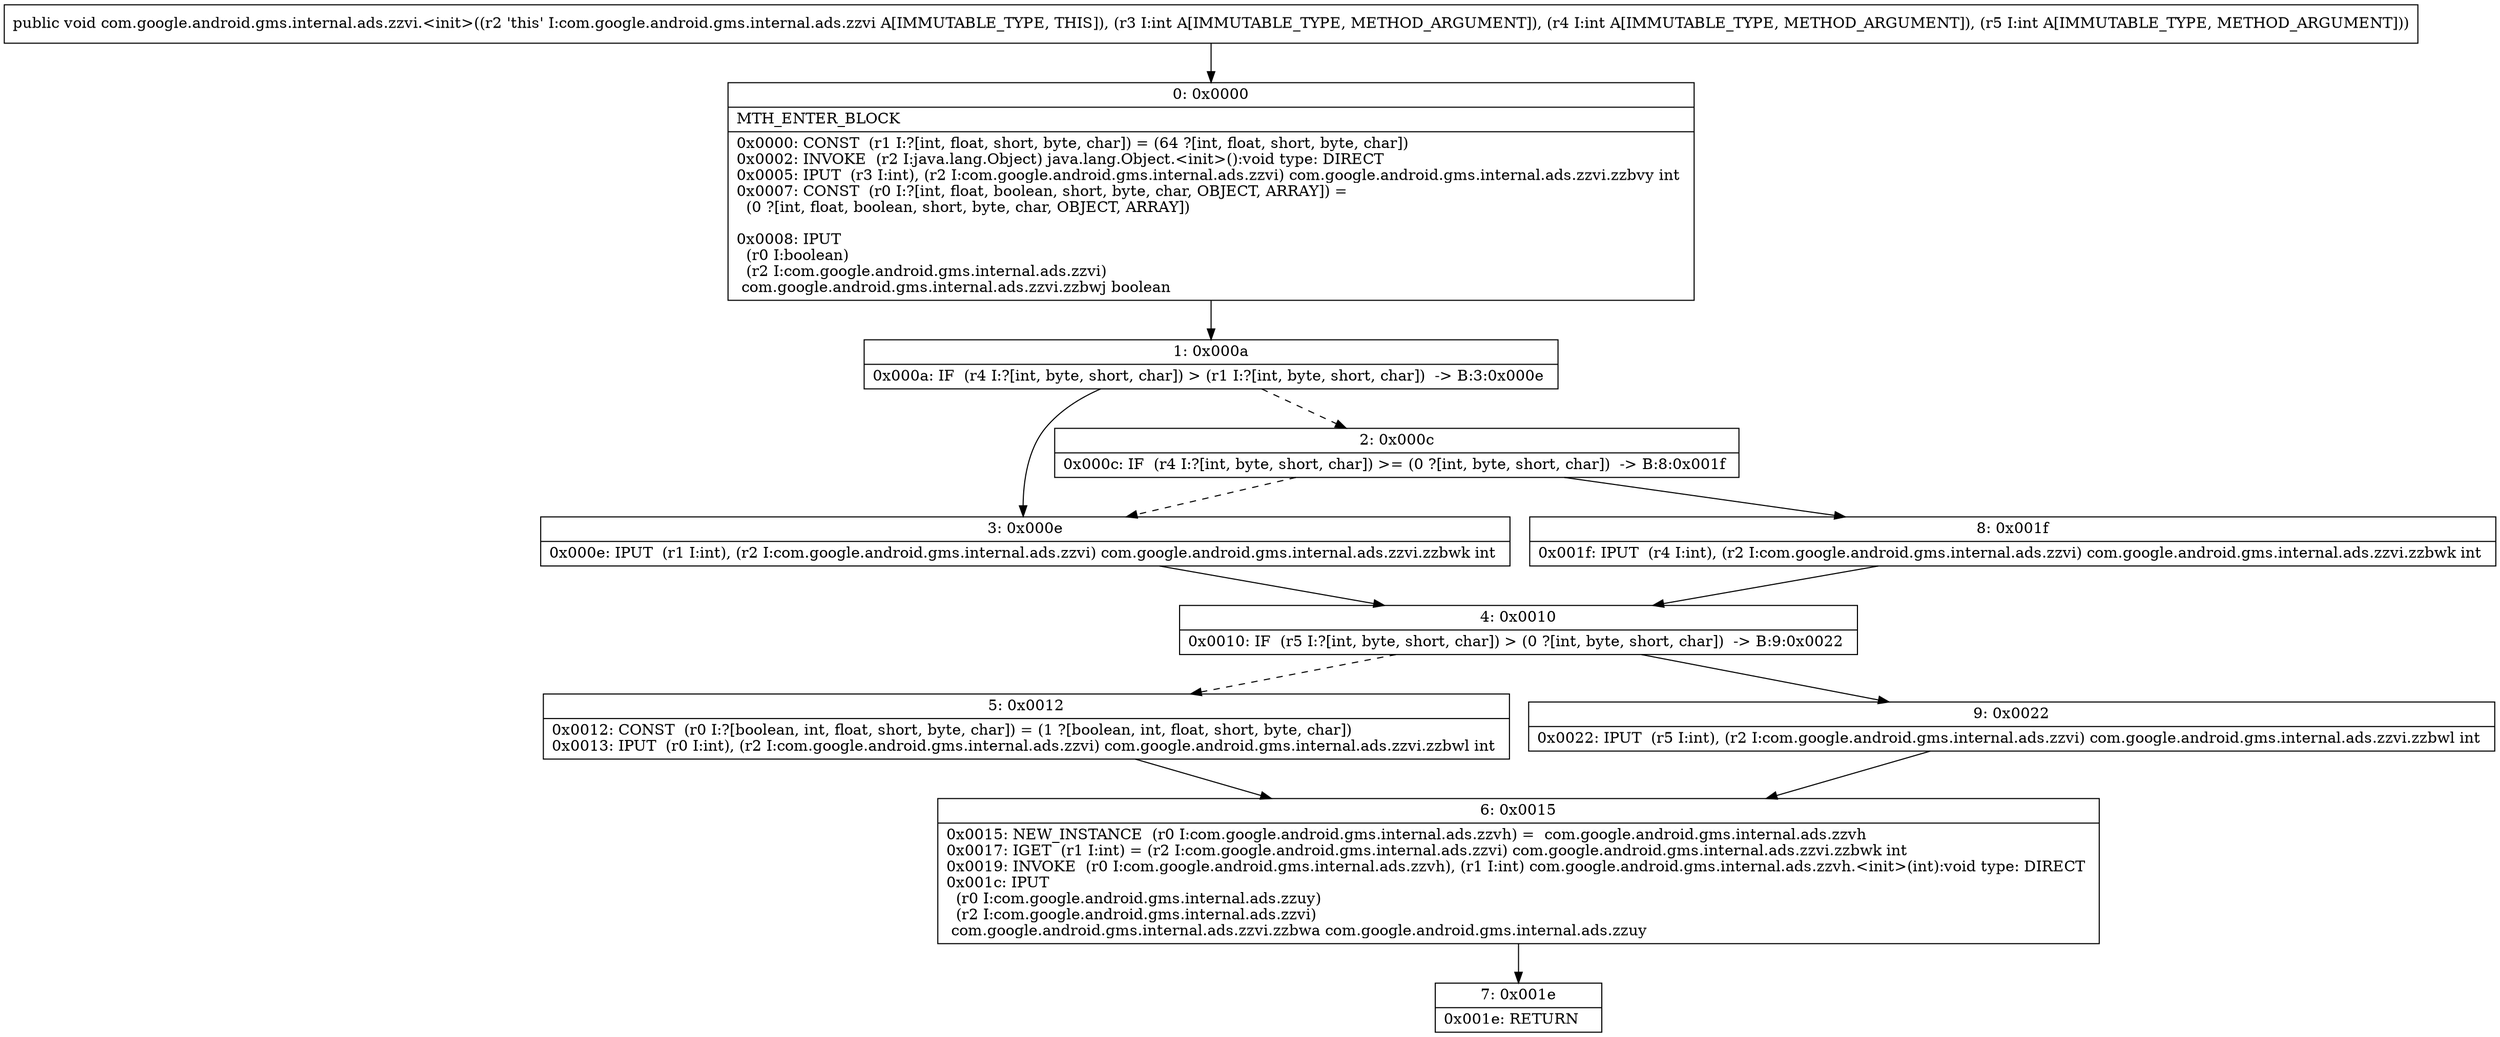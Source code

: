 digraph "CFG forcom.google.android.gms.internal.ads.zzvi.\<init\>(III)V" {
Node_0 [shape=record,label="{0\:\ 0x0000|MTH_ENTER_BLOCK\l|0x0000: CONST  (r1 I:?[int, float, short, byte, char]) = (64 ?[int, float, short, byte, char]) \l0x0002: INVOKE  (r2 I:java.lang.Object) java.lang.Object.\<init\>():void type: DIRECT \l0x0005: IPUT  (r3 I:int), (r2 I:com.google.android.gms.internal.ads.zzvi) com.google.android.gms.internal.ads.zzvi.zzbvy int \l0x0007: CONST  (r0 I:?[int, float, boolean, short, byte, char, OBJECT, ARRAY]) = \l  (0 ?[int, float, boolean, short, byte, char, OBJECT, ARRAY])\l \l0x0008: IPUT  \l  (r0 I:boolean)\l  (r2 I:com.google.android.gms.internal.ads.zzvi)\l com.google.android.gms.internal.ads.zzvi.zzbwj boolean \l}"];
Node_1 [shape=record,label="{1\:\ 0x000a|0x000a: IF  (r4 I:?[int, byte, short, char]) \> (r1 I:?[int, byte, short, char])  \-\> B:3:0x000e \l}"];
Node_2 [shape=record,label="{2\:\ 0x000c|0x000c: IF  (r4 I:?[int, byte, short, char]) \>= (0 ?[int, byte, short, char])  \-\> B:8:0x001f \l}"];
Node_3 [shape=record,label="{3\:\ 0x000e|0x000e: IPUT  (r1 I:int), (r2 I:com.google.android.gms.internal.ads.zzvi) com.google.android.gms.internal.ads.zzvi.zzbwk int \l}"];
Node_4 [shape=record,label="{4\:\ 0x0010|0x0010: IF  (r5 I:?[int, byte, short, char]) \> (0 ?[int, byte, short, char])  \-\> B:9:0x0022 \l}"];
Node_5 [shape=record,label="{5\:\ 0x0012|0x0012: CONST  (r0 I:?[boolean, int, float, short, byte, char]) = (1 ?[boolean, int, float, short, byte, char]) \l0x0013: IPUT  (r0 I:int), (r2 I:com.google.android.gms.internal.ads.zzvi) com.google.android.gms.internal.ads.zzvi.zzbwl int \l}"];
Node_6 [shape=record,label="{6\:\ 0x0015|0x0015: NEW_INSTANCE  (r0 I:com.google.android.gms.internal.ads.zzvh) =  com.google.android.gms.internal.ads.zzvh \l0x0017: IGET  (r1 I:int) = (r2 I:com.google.android.gms.internal.ads.zzvi) com.google.android.gms.internal.ads.zzvi.zzbwk int \l0x0019: INVOKE  (r0 I:com.google.android.gms.internal.ads.zzvh), (r1 I:int) com.google.android.gms.internal.ads.zzvh.\<init\>(int):void type: DIRECT \l0x001c: IPUT  \l  (r0 I:com.google.android.gms.internal.ads.zzuy)\l  (r2 I:com.google.android.gms.internal.ads.zzvi)\l com.google.android.gms.internal.ads.zzvi.zzbwa com.google.android.gms.internal.ads.zzuy \l}"];
Node_7 [shape=record,label="{7\:\ 0x001e|0x001e: RETURN   \l}"];
Node_8 [shape=record,label="{8\:\ 0x001f|0x001f: IPUT  (r4 I:int), (r2 I:com.google.android.gms.internal.ads.zzvi) com.google.android.gms.internal.ads.zzvi.zzbwk int \l}"];
Node_9 [shape=record,label="{9\:\ 0x0022|0x0022: IPUT  (r5 I:int), (r2 I:com.google.android.gms.internal.ads.zzvi) com.google.android.gms.internal.ads.zzvi.zzbwl int \l}"];
MethodNode[shape=record,label="{public void com.google.android.gms.internal.ads.zzvi.\<init\>((r2 'this' I:com.google.android.gms.internal.ads.zzvi A[IMMUTABLE_TYPE, THIS]), (r3 I:int A[IMMUTABLE_TYPE, METHOD_ARGUMENT]), (r4 I:int A[IMMUTABLE_TYPE, METHOD_ARGUMENT]), (r5 I:int A[IMMUTABLE_TYPE, METHOD_ARGUMENT])) }"];
MethodNode -> Node_0;
Node_0 -> Node_1;
Node_1 -> Node_2[style=dashed];
Node_1 -> Node_3;
Node_2 -> Node_3[style=dashed];
Node_2 -> Node_8;
Node_3 -> Node_4;
Node_4 -> Node_5[style=dashed];
Node_4 -> Node_9;
Node_5 -> Node_6;
Node_6 -> Node_7;
Node_8 -> Node_4;
Node_9 -> Node_6;
}


